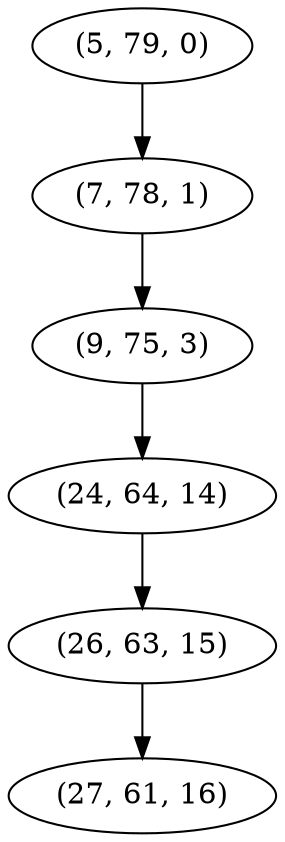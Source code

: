 digraph tree {
    "(5, 79, 0)";
    "(7, 78, 1)";
    "(9, 75, 3)";
    "(24, 64, 14)";
    "(26, 63, 15)";
    "(27, 61, 16)";
    "(5, 79, 0)" -> "(7, 78, 1)";
    "(7, 78, 1)" -> "(9, 75, 3)";
    "(9, 75, 3)" -> "(24, 64, 14)";
    "(24, 64, 14)" -> "(26, 63, 15)";
    "(26, 63, 15)" -> "(27, 61, 16)";
}
